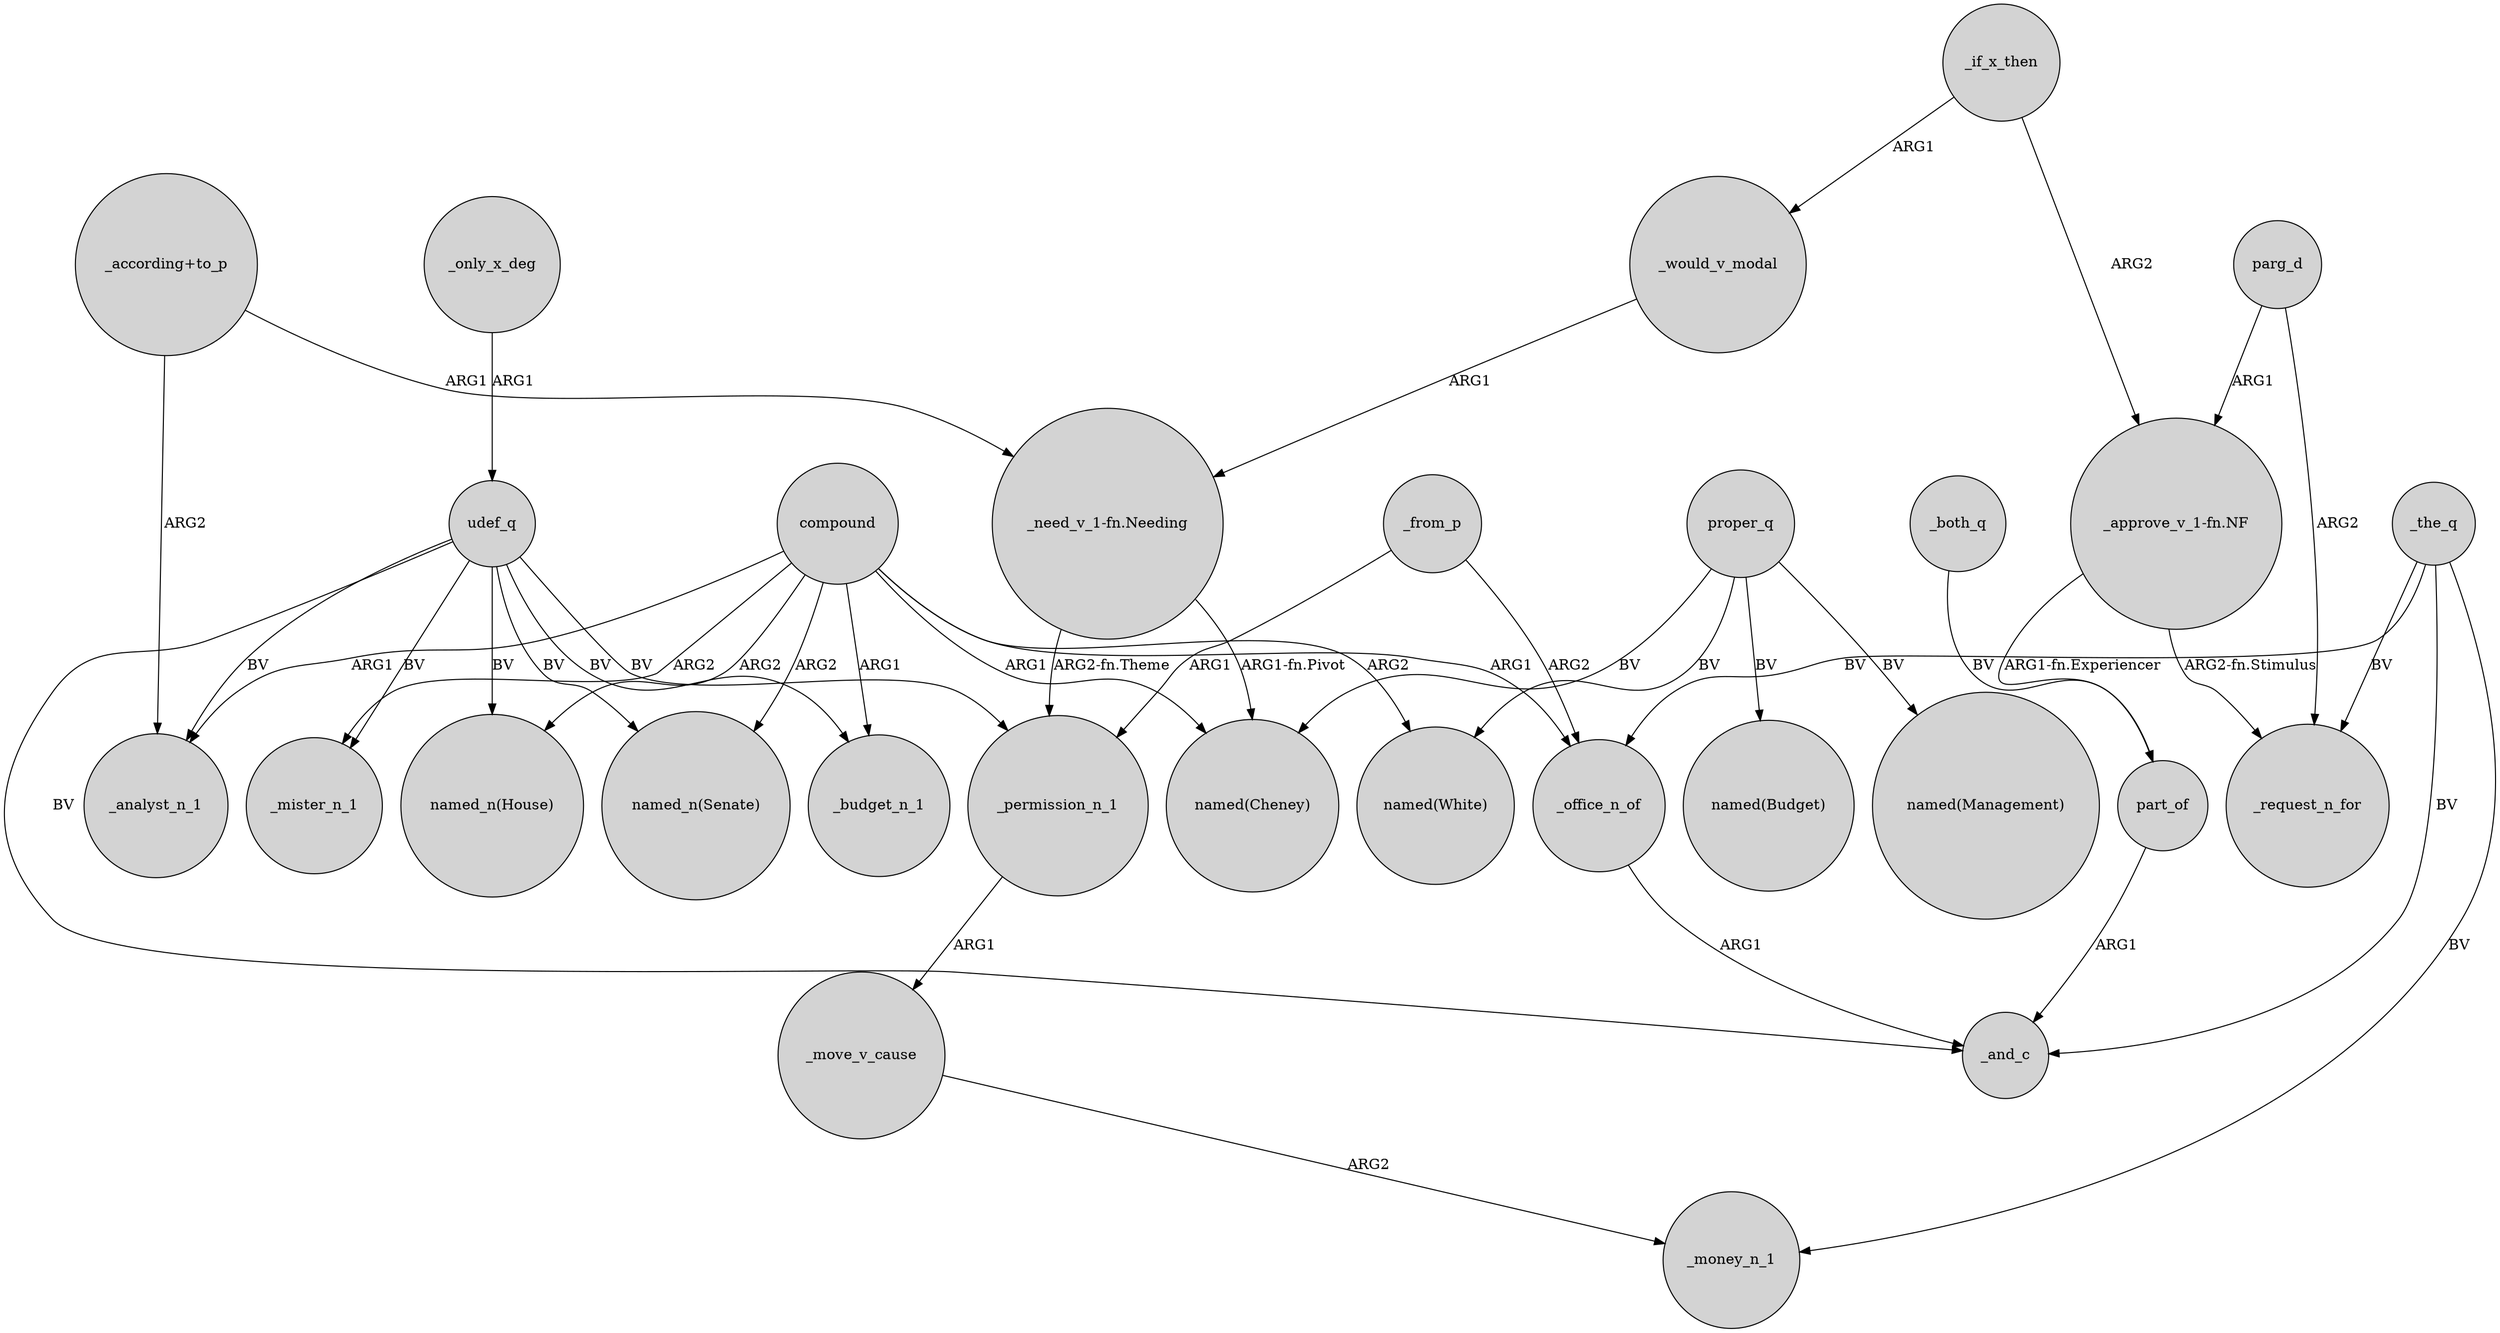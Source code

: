 digraph {
	node [shape=circle style=filled]
	udef_q -> "named_n(House)" [label=BV]
	_the_q -> _and_c [label=BV]
	_only_x_deg -> udef_q [label=ARG1]
	_the_q -> _money_n_1 [label=BV]
	"_approve_v_1-fn.NF" -> part_of [label="ARG1-fn.Experiencer"]
	"_according+to_p" -> _analyst_n_1 [label=ARG2]
	"_need_v_1-fn.Needing" -> "named(Cheney)" [label="ARG1-fn.Pivot"]
	compound -> _mister_n_1 [label=ARG2]
	compound -> "named(White)" [label=ARG2]
	"_need_v_1-fn.Needing" -> _permission_n_1 [label="ARG2-fn.Theme"]
	_from_p -> _office_n_of [label=ARG2]
	proper_q -> "named(Cheney)" [label=BV]
	udef_q -> _mister_n_1 [label=BV]
	_from_p -> _permission_n_1 [label=ARG1]
	compound -> _office_n_of [label=ARG1]
	compound -> _budget_n_1 [label=ARG1]
	udef_q -> _permission_n_1 [label=BV]
	_office_n_of -> _and_c [label=ARG1]
	_both_q -> part_of [label=BV]
	_the_q -> _office_n_of [label=BV]
	part_of -> _and_c [label=ARG1]
	"_according+to_p" -> "_need_v_1-fn.Needing" [label=ARG1]
	proper_q -> "named(White)" [label=BV]
	"_approve_v_1-fn.NF" -> _request_n_for [label="ARG2-fn.Stimulus"]
	_the_q -> _request_n_for [label=BV]
	_move_v_cause -> _money_n_1 [label=ARG2]
	parg_d -> _request_n_for [label=ARG2]
	compound -> "named_n(Senate)" [label=ARG2]
	compound -> "named(Cheney)" [label=ARG1]
	udef_q -> _budget_n_1 [label=BV]
	compound -> "named_n(House)" [label=ARG2]
	udef_q -> "named_n(Senate)" [label=BV]
	proper_q -> "named(Budget)" [label=BV]
	_if_x_then -> _would_v_modal [label=ARG1]
	_permission_n_1 -> _move_v_cause [label=ARG1]
	_if_x_then -> "_approve_v_1-fn.NF" [label=ARG2]
	_would_v_modal -> "_need_v_1-fn.Needing" [label=ARG1]
	udef_q -> _and_c [label=BV]
	parg_d -> "_approve_v_1-fn.NF" [label=ARG1]
	udef_q -> _analyst_n_1 [label=BV]
	proper_q -> "named(Management)" [label=BV]
	compound -> _analyst_n_1 [label=ARG1]
}
